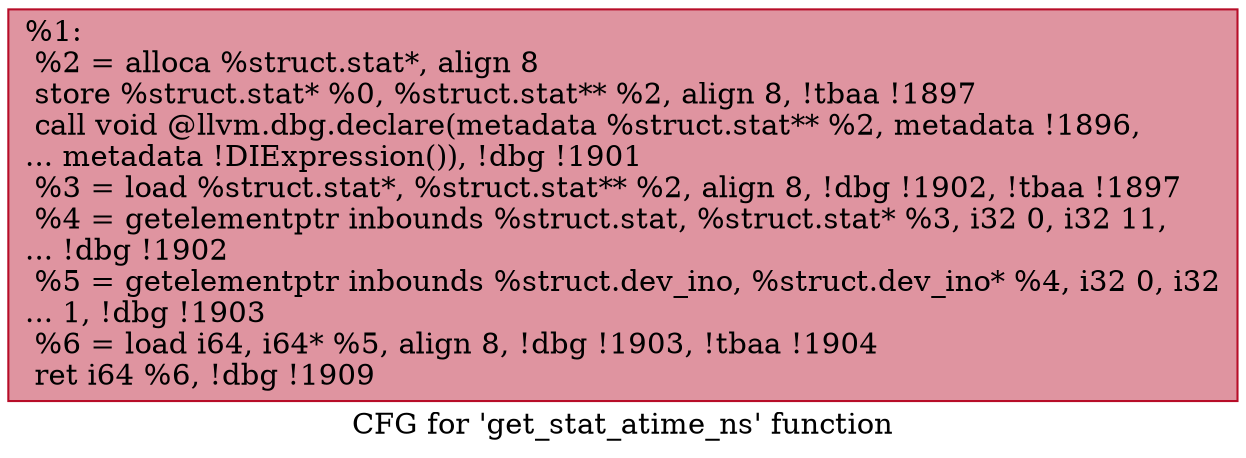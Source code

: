 digraph "CFG for 'get_stat_atime_ns' function" {
	label="CFG for 'get_stat_atime_ns' function";

	Node0x2519020 [shape=record,color="#b70d28ff", style=filled, fillcolor="#b70d2870",label="{%1:\l  %2 = alloca %struct.stat*, align 8\l  store %struct.stat* %0, %struct.stat** %2, align 8, !tbaa !1897\l  call void @llvm.dbg.declare(metadata %struct.stat** %2, metadata !1896,\l... metadata !DIExpression()), !dbg !1901\l  %3 = load %struct.stat*, %struct.stat** %2, align 8, !dbg !1902, !tbaa !1897\l  %4 = getelementptr inbounds %struct.stat, %struct.stat* %3, i32 0, i32 11,\l... !dbg !1902\l  %5 = getelementptr inbounds %struct.dev_ino, %struct.dev_ino* %4, i32 0, i32\l... 1, !dbg !1903\l  %6 = load i64, i64* %5, align 8, !dbg !1903, !tbaa !1904\l  ret i64 %6, !dbg !1909\l}"];
}
